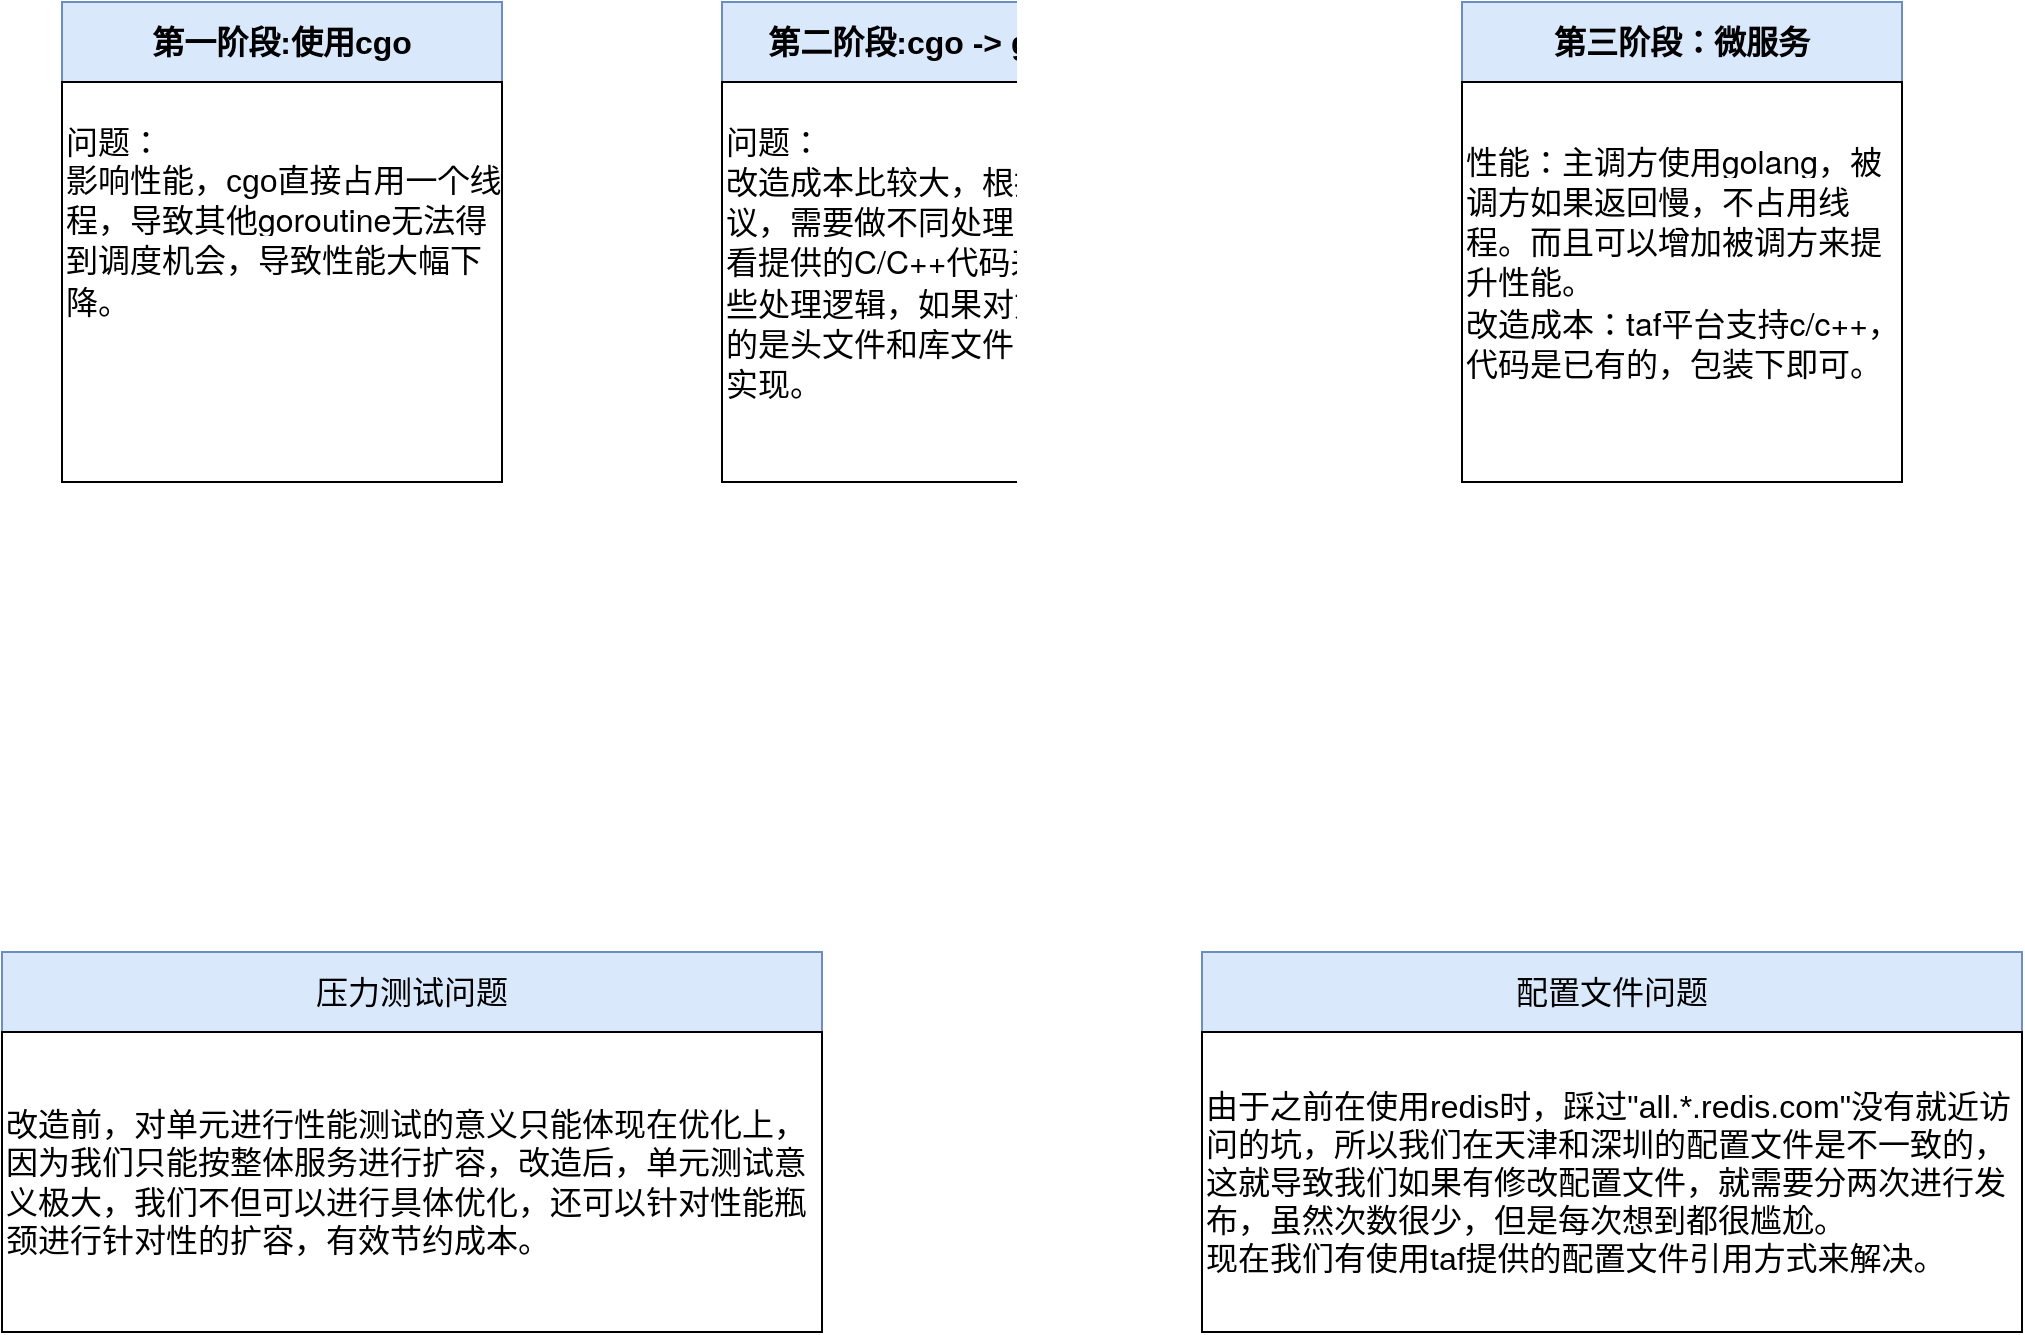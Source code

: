 <mxfile pages="1" version="11.2.4" type="github"><diagram id="tzzjaYczGSVIE0RW3ddP" name="Page-1"><mxGraphModel dx="1407" dy="872" grid="1" gridSize="10" guides="1" tooltips="1" connect="1" arrows="1" fold="1" page="1" pageScale="1" pageWidth="3300" pageHeight="4681" math="0" shadow="0"><root><mxCell id="0"/><mxCell id="1" parent="0"/><mxCell id="lcmYWBAXw7QopE_JtFfv-1" value="第一阶段:使用cgo" style="rounded=0;whiteSpace=wrap;html=1;fillColor=#dae8fc;strokeColor=#6c8ebf;fontSize=16;fontStyle=1" vertex="1" parent="1"><mxGeometry x="220" y="240" width="220" height="40" as="geometry"/></mxCell><mxCell id="lcmYWBAXw7QopE_JtFfv-2" value="问题：&lt;br&gt;影响性能，cgo直接占用一个线程，导致其他&lt;span style=&quot;font-family: &amp;#34;helvetica neue&amp;#34; , &amp;#34;luxi sans&amp;#34; , &amp;#34;dejavu sans&amp;#34; , &amp;#34;tahoma&amp;#34; , &amp;#34;hiragino sans gb&amp;#34; , &amp;#34;microsoft yahei&amp;#34; , sans-serif ; font-size: 16px ; background-color: rgb(255 , 255 , 255)&quot;&gt;goroutine无法得到调度机会，导致性能大幅下降。&lt;br&gt;&lt;br&gt;&lt;br&gt;&lt;br style=&quot;font-size: 16px&quot;&gt;&lt;/span&gt;" style="rounded=0;whiteSpace=wrap;html=1;fontSize=16;align=left;" vertex="1" parent="1"><mxGeometry x="220" y="280" width="220" height="200" as="geometry"/></mxCell><mxCell id="lcmYWBAXw7QopE_JtFfv-3" value="第二阶段:cgo -&amp;gt; golang" style="rounded=0;whiteSpace=wrap;html=1;fillColor=#dae8fc;strokeColor=#6c8ebf;fontSize=16;fontStyle=1" vertex="1" parent="1"><mxGeometry x="550" y="240" width="220" height="40" as="geometry"/></mxCell><mxCell id="lcmYWBAXw7QopE_JtFfv-4" value="&lt;span style=&quot;font-family: &amp;#34;helvetica neue&amp;#34; , &amp;#34;luxi sans&amp;#34; , &amp;#34;dejavu sans&amp;#34; , &amp;#34;tahoma&amp;#34; , &amp;#34;hiragino sans gb&amp;#34; , &amp;#34;microsoft yahei&amp;#34; , sans-serif ; font-size: 16px ; background-color: rgb(255 , 255 , 255)&quot;&gt;问题：&lt;br&gt;改造成本比较大，根据不同协议，需要做不同处理，还需要看提供的C/C++代码来了解一些处理逻辑，如果对方直接给的是头文件和库文件，则无法实现。&lt;br&gt;&lt;br style=&quot;font-size: 16px&quot;&gt;&lt;/span&gt;" style="rounded=0;whiteSpace=wrap;html=1;fontSize=16;align=left;" vertex="1" parent="1"><mxGeometry x="550" y="280" width="220" height="200" as="geometry"/></mxCell><mxCell id="lcmYWBAXw7QopE_JtFfv-5" value="第三阶段：微服务" style="rounded=0;whiteSpace=wrap;html=1;fillColor=#dae8fc;strokeColor=#6c8ebf;fontSize=16;fontStyle=1" vertex="1" parent="1"><mxGeometry x="920" y="240" width="220" height="40" as="geometry"/></mxCell><mxCell id="lcmYWBAXw7QopE_JtFfv-6" value="&lt;span style=&quot;font-family: &amp;#34;helvetica neue&amp;#34; , &amp;#34;luxi sans&amp;#34; , &amp;#34;dejavu sans&amp;#34; , &amp;#34;tahoma&amp;#34; , &amp;#34;hiragino sans gb&amp;#34; , &amp;#34;microsoft yahei&amp;#34; , sans-serif ; font-size: 16px ; background-color: rgb(255 , 255 , 255)&quot;&gt;性能：主调方使用golang，被调方如果返回慢，不占用线程。而且可以增加被调方来提升性能。&lt;br&gt;改造成本：taf平台支持c/c++，代码是已有的，包装下即可。&lt;br&gt;&lt;br style=&quot;font-size: 16px&quot;&gt;&lt;/span&gt;" style="rounded=0;whiteSpace=wrap;html=1;fontSize=16;align=left;" vertex="1" parent="1"><mxGeometry x="920" y="280" width="220" height="200" as="geometry"/></mxCell><mxCell id="lcmYWBAXw7QopE_JtFfv-9" value="压力测试问题" style="rounded=0;whiteSpace=wrap;html=1;fontSize=16;align=center;fillColor=#dae8fc;strokeColor=#6c8ebf;" vertex="1" parent="1"><mxGeometry x="190" y="715" width="410" height="40" as="geometry"/></mxCell><mxCell id="lcmYWBAXw7QopE_JtFfv-10" value="改造前，对单元进行性能测试的意义只能体现在优化上，因为我们只能按整体服务进行扩容，改造后，单元测试意义极大，我们不但可以进行具体优化，还可以针对性能瓶颈进行针对性的扩容，有效节约成本。" style="rounded=0;whiteSpace=wrap;html=1;fontSize=16;align=left;" vertex="1" parent="1"><mxGeometry x="190" y="755" width="410" height="150" as="geometry"/></mxCell><mxCell id="lcmYWBAXw7QopE_JtFfv-12" value="配置文件问题" style="rounded=0;whiteSpace=wrap;html=1;fontSize=16;align=center;fillColor=#dae8fc;strokeColor=#6c8ebf;" vertex="1" parent="1"><mxGeometry x="790" y="715" width="410" height="40" as="geometry"/></mxCell><mxCell id="lcmYWBAXw7QopE_JtFfv-13" value="由于之前在使用redis时，踩过&quot;all.*.redis.com&quot;没有就近访问的坑，所以我们在天津和深圳的配置文件是不一致的，这就导致我们如果有修改配置文件，就需要分两次进行发布，虽然次数很少，但是每次想到都很尴尬。&lt;br&gt;现在我们有使用taf提供的配置文件引用方式来解决。" style="rounded=0;whiteSpace=wrap;html=1;fontSize=16;align=left;" vertex="1" parent="1"><mxGeometry x="790" y="755" width="410" height="150" as="geometry"/></mxCell></root></mxGraphModel></diagram></mxfile>